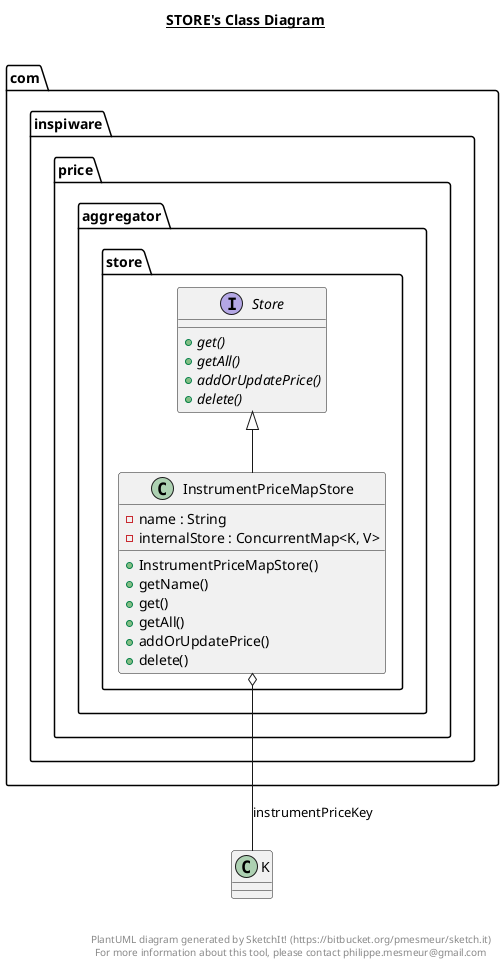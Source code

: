 @startuml

title __STORE's Class Diagram__\n

  package com.inspiware.price.aggregator {
    package com.inspiware.price.aggregator.store {
      class InstrumentPriceMapStore {
          - name : String
          - internalStore : ConcurrentMap<K, V>
          + InstrumentPriceMapStore()
          + getName()
          + get()
          + getAll()
          + addOrUpdatePrice()
          + delete()
      }
    }
  }
  

  package com.inspiware.price.aggregator {
    package com.inspiware.price.aggregator.store {
      interface Store {
          {abstract} + get()
          {abstract} + getAll()
          {abstract} + addOrUpdatePrice()
          {abstract} + delete()
      }
    }
  }
  

  InstrumentPriceMapStore -up-|> Store
  InstrumentPriceMapStore o-- K : instrumentPriceKey


right footer


PlantUML diagram generated by SketchIt! (https://bitbucket.org/pmesmeur/sketch.it)
For more information about this tool, please contact philippe.mesmeur@gmail.com
endfooter

@enduml
